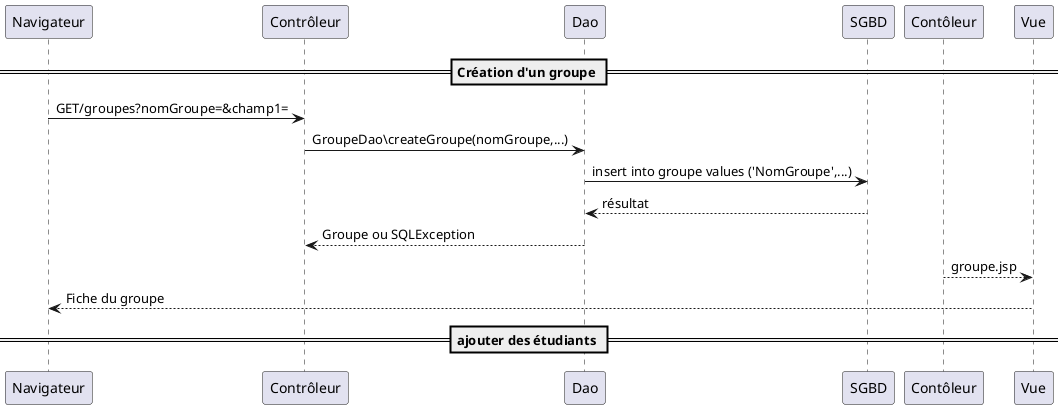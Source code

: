 @startuml
== Création d'un groupe ==
Navigateur -> Contrôleur: GET/groupes?nomGroupe=&champ1=
Contrôleur -> Dao: GroupeDao\createGroupe(nomGroupe,...)
Dao -> SGBD: insert into groupe values ('NomGroupe',...)
SGBD --> Dao: résultat
Dao --> Contrôleur: Groupe ou SQLException
Contôleur --> Vue: groupe.jsp
Vue --> Navigateur: Fiche du groupe
== ajouter des étudiants ==
@enduml
